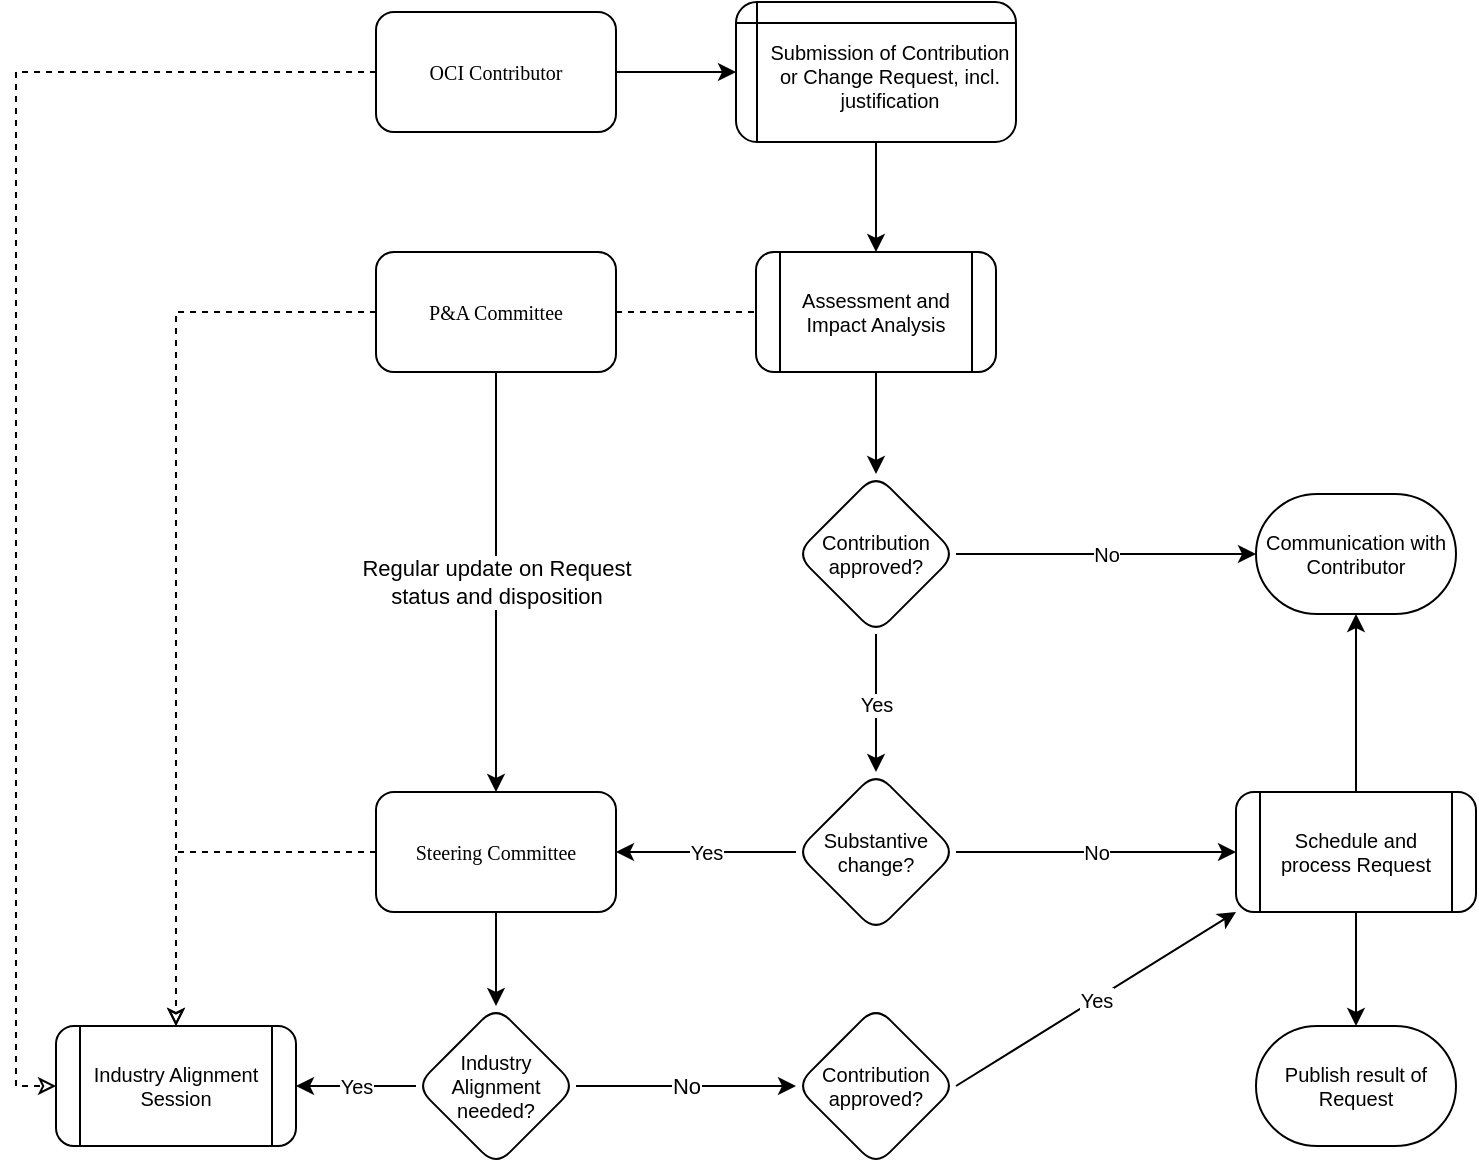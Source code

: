 <mxfile version="20.2.7" type="github">
  <diagram id="WndIDnTmB3kT6Qjz0C7Q" name="Page-1">
    <mxGraphModel dx="811" dy="517" grid="1" gridSize="10" guides="1" tooltips="1" connect="1" arrows="1" fold="1" page="1" pageScale="1" pageWidth="2336" pageHeight="1654" math="0" shadow="0">
      <root>
        <mxCell id="0" />
        <mxCell id="1" parent="0" />
        <mxCell id="oxC0AMpD19ijb4CHMhyV-31" style="edgeStyle=orthogonalEdgeStyle;rounded=0;orthogonalLoop=1;jettySize=auto;html=1;exitX=1;exitY=0.5;exitDx=0;exitDy=0;entryX=0;entryY=0.5;entryDx=0;entryDy=0;" parent="1" source="oxC0AMpD19ijb4CHMhyV-3" target="oxC0AMpD19ijb4CHMhyV-7" edge="1">
          <mxGeometry relative="1" as="geometry" />
        </mxCell>
        <mxCell id="oxC0AMpD19ijb4CHMhyV-50" style="edgeStyle=orthogonalEdgeStyle;rounded=0;orthogonalLoop=1;jettySize=auto;html=1;exitX=0;exitY=0.5;exitDx=0;exitDy=0;entryX=0;entryY=0.5;entryDx=0;entryDy=0;dashed=1;endArrow=classic;endFill=0;" parent="1" source="oxC0AMpD19ijb4CHMhyV-3" target="oxC0AMpD19ijb4CHMhyV-38" edge="1">
          <mxGeometry relative="1" as="geometry" />
        </mxCell>
        <mxCell id="oxC0AMpD19ijb4CHMhyV-3" value="&lt;font style=&quot;font-size: 10px&quot;&gt;OCI Contributor&lt;/font&gt;" style="rounded=1;whiteSpace=wrap;html=1;shadow=0;labelBackgroundColor=none;strokeWidth=1;fontFamily=Verdana;fontSize=8;align=center;" parent="1" vertex="1">
          <mxGeometry x="210" y="123" width="120" height="60" as="geometry" />
        </mxCell>
        <mxCell id="oxC0AMpD19ijb4CHMhyV-7" value="Submission of Contribution or Change Request, incl. justification" style="shape=internalStorage;whiteSpace=wrap;html=1;backgroundOutline=1;rounded=1;shadow=0;fontSize=10;spacingLeft=14;spacingTop=4;dx=10;dy=10;" parent="1" vertex="1">
          <mxGeometry x="390" y="118" width="140" height="70" as="geometry" />
        </mxCell>
        <mxCell id="oxC0AMpD19ijb4CHMhyV-8" value="Assessment and Impact Analysis" style="shape=process;whiteSpace=wrap;html=1;backgroundOutline=1;rounded=1;shadow=0;fontSize=10;" parent="1" vertex="1">
          <mxGeometry x="400" y="243" width="120" height="60" as="geometry" />
        </mxCell>
        <mxCell id="oxC0AMpD19ijb4CHMhyV-41" style="edgeStyle=orthogonalEdgeStyle;rounded=0;orthogonalLoop=1;jettySize=auto;html=1;exitX=0;exitY=0.5;exitDx=0;exitDy=0;entryX=0.5;entryY=0;entryDx=0;entryDy=0;dashed=1;endArrow=classic;endFill=0;" parent="1" source="oxC0AMpD19ijb4CHMhyV-9" target="oxC0AMpD19ijb4CHMhyV-38" edge="1">
          <mxGeometry relative="1" as="geometry" />
        </mxCell>
        <mxCell id="oxC0AMpD19ijb4CHMhyV-9" value="&lt;font style=&quot;font-size: 10px&quot;&gt;P&amp;amp;A Committee&lt;/font&gt;" style="rounded=1;whiteSpace=wrap;html=1;shadow=0;labelBackgroundColor=none;strokeWidth=1;fontFamily=Verdana;fontSize=8;align=center;" parent="1" vertex="1">
          <mxGeometry x="210" y="243" width="120" height="60" as="geometry" />
        </mxCell>
        <mxCell id="oxC0AMpD19ijb4CHMhyV-10" value="" style="endArrow=classic;html=1;rounded=0;fontSize=10;exitX=0.5;exitY=1;exitDx=0;exitDy=0;entryX=0.5;entryY=0;entryDx=0;entryDy=0;" parent="1" source="oxC0AMpD19ijb4CHMhyV-7" target="oxC0AMpD19ijb4CHMhyV-8" edge="1">
          <mxGeometry width="50" height="50" relative="1" as="geometry">
            <mxPoint x="560" y="373" as="sourcePoint" />
            <mxPoint x="610" y="323" as="targetPoint" />
          </mxGeometry>
        </mxCell>
        <mxCell id="oxC0AMpD19ijb4CHMhyV-11" value="" style="endArrow=none;html=1;rounded=0;fontSize=10;exitX=1;exitY=0.5;exitDx=0;exitDy=0;entryX=0;entryY=0.5;entryDx=0;entryDy=0;endFill=0;dashed=1;" parent="1" source="oxC0AMpD19ijb4CHMhyV-9" target="oxC0AMpD19ijb4CHMhyV-8" edge="1">
          <mxGeometry width="50" height="50" relative="1" as="geometry">
            <mxPoint x="560" y="324" as="sourcePoint" />
            <mxPoint x="610" y="274" as="targetPoint" />
          </mxGeometry>
        </mxCell>
        <mxCell id="oxC0AMpD19ijb4CHMhyV-12" value="Contribution approved?" style="rhombus;whiteSpace=wrap;html=1;rounded=1;shadow=0;fontSize=10;" parent="1" vertex="1">
          <mxGeometry x="420" y="354" width="80" height="80" as="geometry" />
        </mxCell>
        <mxCell id="oxC0AMpD19ijb4CHMhyV-13" value="" style="endArrow=classic;html=1;rounded=0;fontSize=10;exitX=0.5;exitY=1;exitDx=0;exitDy=0;entryX=0.5;entryY=0;entryDx=0;entryDy=0;" parent="1" source="oxC0AMpD19ijb4CHMhyV-8" target="oxC0AMpD19ijb4CHMhyV-12" edge="1">
          <mxGeometry width="50" height="50" relative="1" as="geometry">
            <mxPoint x="440" y="454" as="sourcePoint" />
            <mxPoint x="490" y="404" as="targetPoint" />
          </mxGeometry>
        </mxCell>
        <mxCell id="oxC0AMpD19ijb4CHMhyV-37" style="edgeStyle=orthogonalEdgeStyle;rounded=0;orthogonalLoop=1;jettySize=auto;html=1;exitX=0.5;exitY=0;exitDx=0;exitDy=0;entryX=0.5;entryY=1;entryDx=0;entryDy=0;entryPerimeter=0;" parent="1" source="oxC0AMpD19ijb4CHMhyV-15" target="oxC0AMpD19ijb4CHMhyV-18" edge="1">
          <mxGeometry relative="1" as="geometry" />
        </mxCell>
        <mxCell id="oxC0AMpD19ijb4CHMhyV-15" value="Schedule and process Request" style="shape=process;whiteSpace=wrap;html=1;backgroundOutline=1;rounded=1;shadow=0;fontSize=10;" parent="1" vertex="1">
          <mxGeometry x="640" y="513" width="120" height="60" as="geometry" />
        </mxCell>
        <mxCell id="oxC0AMpD19ijb4CHMhyV-16" value="" style="endArrow=classic;html=1;rounded=0;fontSize=10;exitX=1;exitY=0.5;exitDx=0;exitDy=0;entryX=0;entryY=0.5;entryDx=0;entryDy=0;entryPerimeter=0;" parent="1" source="oxC0AMpD19ijb4CHMhyV-12" target="oxC0AMpD19ijb4CHMhyV-18" edge="1">
          <mxGeometry relative="1" as="geometry">
            <mxPoint x="520" y="464" as="sourcePoint" />
            <mxPoint x="611" y="393" as="targetPoint" />
          </mxGeometry>
        </mxCell>
        <mxCell id="oxC0AMpD19ijb4CHMhyV-17" value="No" style="edgeLabel;resizable=0;html=1;align=center;verticalAlign=middle;rounded=1;shadow=0;fontSize=10;" parent="oxC0AMpD19ijb4CHMhyV-16" connectable="0" vertex="1">
          <mxGeometry relative="1" as="geometry" />
        </mxCell>
        <mxCell id="oxC0AMpD19ijb4CHMhyV-18" value="Communication with Contributor" style="strokeWidth=1;html=1;shape=mxgraph.flowchart.terminator;whiteSpace=wrap;rounded=1;shadow=0;fontSize=10;" parent="1" vertex="1">
          <mxGeometry x="650" y="364" width="100" height="60" as="geometry" />
        </mxCell>
        <mxCell id="oxC0AMpD19ijb4CHMhyV-19" value="" style="endArrow=classic;html=1;rounded=0;fontSize=10;exitX=0.5;exitY=1;exitDx=0;exitDy=0;entryX=0.5;entryY=0;entryDx=0;entryDy=0;entryPerimeter=0;" parent="1" source="oxC0AMpD19ijb4CHMhyV-15" target="oxC0AMpD19ijb4CHMhyV-36" edge="1">
          <mxGeometry width="50" height="50" relative="1" as="geometry">
            <mxPoint x="711" y="464" as="sourcePoint" />
            <mxPoint x="700" y="463" as="targetPoint" />
          </mxGeometry>
        </mxCell>
        <mxCell id="oxC0AMpD19ijb4CHMhyV-20" value="Yes" style="endArrow=classic;html=1;rounded=0;fontSize=10;exitX=0.5;exitY=1;exitDx=0;exitDy=0;entryX=0.5;entryY=0;entryDx=0;entryDy=0;" parent="1" source="oxC0AMpD19ijb4CHMhyV-12" target="oxC0AMpD19ijb4CHMhyV-33" edge="1">
          <mxGeometry relative="1" as="geometry">
            <mxPoint x="460" y="524" as="sourcePoint" />
            <mxPoint x="460" y="544" as="targetPoint" />
          </mxGeometry>
        </mxCell>
        <mxCell id="oxC0AMpD19ijb4CHMhyV-21" value="Yes" style="edgeLabel;resizable=0;html=1;align=center;verticalAlign=middle;rounded=1;shadow=0;fontSize=10;strokeWidth=1;" parent="oxC0AMpD19ijb4CHMhyV-20" connectable="0" vertex="1">
          <mxGeometry relative="1" as="geometry" />
        </mxCell>
        <mxCell id="oxC0AMpD19ijb4CHMhyV-43" style="edgeStyle=orthogonalEdgeStyle;rounded=0;orthogonalLoop=1;jettySize=auto;html=1;exitX=0.5;exitY=1;exitDx=0;exitDy=0;entryX=0.5;entryY=0;entryDx=0;entryDy=0;" parent="1" source="oxC0AMpD19ijb4CHMhyV-23" target="oxC0AMpD19ijb4CHMhyV-42" edge="1">
          <mxGeometry relative="1" as="geometry" />
        </mxCell>
        <mxCell id="oxC0AMpD19ijb4CHMhyV-49" style="edgeStyle=orthogonalEdgeStyle;rounded=0;orthogonalLoop=1;jettySize=auto;html=1;exitX=0;exitY=0.5;exitDx=0;exitDy=0;entryX=0.5;entryY=0;entryDx=0;entryDy=0;dashed=1;endArrow=classic;endFill=0;" parent="1" source="oxC0AMpD19ijb4CHMhyV-23" target="oxC0AMpD19ijb4CHMhyV-38" edge="1">
          <mxGeometry relative="1" as="geometry" />
        </mxCell>
        <mxCell id="oxC0AMpD19ijb4CHMhyV-23" value="&lt;font style=&quot;font-size: 10px&quot;&gt;Steering Committee&lt;/font&gt;" style="rounded=1;whiteSpace=wrap;html=1;shadow=0;labelBackgroundColor=none;strokeWidth=1;fontFamily=Verdana;fontSize=8;align=center;" parent="1" vertex="1">
          <mxGeometry x="210" y="513" width="120" height="60" as="geometry" />
        </mxCell>
        <mxCell id="oxC0AMpD19ijb4CHMhyV-33" value="Substantive change?" style="rhombus;whiteSpace=wrap;html=1;rounded=1;shadow=0;fontSize=10;" parent="1" vertex="1">
          <mxGeometry x="420" y="503" width="80" height="80" as="geometry" />
        </mxCell>
        <mxCell id="oxC0AMpD19ijb4CHMhyV-34" value="" style="endArrow=classic;html=1;rounded=0;fontSize=10;exitX=1;exitY=0.5;exitDx=0;exitDy=0;entryX=0;entryY=0.5;entryDx=0;entryDy=0;" parent="1" source="oxC0AMpD19ijb4CHMhyV-33" target="oxC0AMpD19ijb4CHMhyV-15" edge="1">
          <mxGeometry relative="1" as="geometry">
            <mxPoint x="510" y="404" as="sourcePoint" />
            <mxPoint x="480" y="623" as="targetPoint" />
          </mxGeometry>
        </mxCell>
        <mxCell id="oxC0AMpD19ijb4CHMhyV-35" value="No" style="edgeLabel;resizable=0;html=1;align=center;verticalAlign=middle;rounded=1;shadow=0;fontSize=10;" parent="oxC0AMpD19ijb4CHMhyV-34" connectable="0" vertex="1">
          <mxGeometry relative="1" as="geometry" />
        </mxCell>
        <mxCell id="oxC0AMpD19ijb4CHMhyV-36" value="Publish result of Request" style="strokeWidth=1;html=1;shape=mxgraph.flowchart.terminator;whiteSpace=wrap;rounded=1;shadow=0;fontSize=10;" parent="1" vertex="1">
          <mxGeometry x="650" y="630" width="100" height="60" as="geometry" />
        </mxCell>
        <mxCell id="oxC0AMpD19ijb4CHMhyV-38" value="Industry Alignment Session" style="shape=process;whiteSpace=wrap;html=1;backgroundOutline=1;rounded=1;shadow=0;fontSize=10;" parent="1" vertex="1">
          <mxGeometry x="50" y="630" width="120" height="60" as="geometry" />
        </mxCell>
        <mxCell id="oxC0AMpD19ijb4CHMhyV-39" value="Yes" style="endArrow=classic;html=1;rounded=0;fontSize=10;exitX=0;exitY=0.5;exitDx=0;exitDy=0;entryX=1;entryY=0.5;entryDx=0;entryDy=0;" parent="1" source="oxC0AMpD19ijb4CHMhyV-33" target="oxC0AMpD19ijb4CHMhyV-23" edge="1">
          <mxGeometry relative="1" as="geometry">
            <mxPoint x="470" y="444" as="sourcePoint" />
            <mxPoint x="470" y="513" as="targetPoint" />
          </mxGeometry>
        </mxCell>
        <mxCell id="oxC0AMpD19ijb4CHMhyV-40" value="Yes" style="edgeLabel;resizable=0;html=1;align=center;verticalAlign=middle;rounded=1;shadow=0;fontSize=10;strokeWidth=1;" parent="oxC0AMpD19ijb4CHMhyV-39" connectable="0" vertex="1">
          <mxGeometry relative="1" as="geometry" />
        </mxCell>
        <mxCell id="oxC0AMpD19ijb4CHMhyV-42" value="Industry Alignment needed?" style="rhombus;whiteSpace=wrap;html=1;rounded=1;shadow=0;fontSize=10;" parent="1" vertex="1">
          <mxGeometry x="230" y="620" width="80" height="80" as="geometry" />
        </mxCell>
        <mxCell id="oxC0AMpD19ijb4CHMhyV-44" value="Contribution approved?" style="rhombus;whiteSpace=wrap;html=1;rounded=1;shadow=0;fontSize=10;" parent="1" vertex="1">
          <mxGeometry x="420" y="620" width="80" height="80" as="geometry" />
        </mxCell>
        <mxCell id="oxC0AMpD19ijb4CHMhyV-47" value="N" style="endArrow=classic;html=1;rounded=0;exitX=1;exitY=0.5;exitDx=0;exitDy=0;entryX=0;entryY=0.5;entryDx=0;entryDy=0;" parent="1" source="oxC0AMpD19ijb4CHMhyV-42" target="oxC0AMpD19ijb4CHMhyV-44" edge="1">
          <mxGeometry relative="1" as="geometry">
            <mxPoint x="330" y="480" as="sourcePoint" />
            <mxPoint x="430" y="480" as="targetPoint" />
          </mxGeometry>
        </mxCell>
        <mxCell id="oxC0AMpD19ijb4CHMhyV-48" value="No" style="edgeLabel;resizable=0;html=1;align=center;verticalAlign=middle;" parent="oxC0AMpD19ijb4CHMhyV-47" connectable="0" vertex="1">
          <mxGeometry relative="1" as="geometry" />
        </mxCell>
        <mxCell id="oxC0AMpD19ijb4CHMhyV-51" value="Yes" style="endArrow=classic;html=1;rounded=0;fontSize=10;exitX=0;exitY=0.5;exitDx=0;exitDy=0;entryX=1;entryY=0.5;entryDx=0;entryDy=0;" parent="1" source="oxC0AMpD19ijb4CHMhyV-42" target="oxC0AMpD19ijb4CHMhyV-38" edge="1">
          <mxGeometry relative="1" as="geometry">
            <mxPoint x="430" y="553" as="sourcePoint" />
            <mxPoint x="370" y="553" as="targetPoint" />
          </mxGeometry>
        </mxCell>
        <mxCell id="oxC0AMpD19ijb4CHMhyV-52" value="Yes" style="edgeLabel;resizable=0;html=1;align=center;verticalAlign=middle;rounded=1;shadow=0;fontSize=10;strokeWidth=1;" parent="oxC0AMpD19ijb4CHMhyV-51" connectable="0" vertex="1">
          <mxGeometry relative="1" as="geometry" />
        </mxCell>
        <mxCell id="oxC0AMpD19ijb4CHMhyV-53" value="" style="endArrow=classic;html=1;rounded=0;exitX=0.5;exitY=1;exitDx=0;exitDy=0;entryX=0.5;entryY=0;entryDx=0;entryDy=0;" parent="1" source="oxC0AMpD19ijb4CHMhyV-9" target="oxC0AMpD19ijb4CHMhyV-23" edge="1">
          <mxGeometry relative="1" as="geometry">
            <mxPoint x="360" y="560" as="sourcePoint" />
            <mxPoint x="460" y="560" as="targetPoint" />
          </mxGeometry>
        </mxCell>
        <mxCell id="oxC0AMpD19ijb4CHMhyV-54" value="Regular update on Request&lt;br&gt;status and disposition" style="edgeLabel;resizable=0;html=1;align=center;verticalAlign=middle;" parent="oxC0AMpD19ijb4CHMhyV-53" connectable="0" vertex="1">
          <mxGeometry relative="1" as="geometry" />
        </mxCell>
        <mxCell id="oxC0AMpD19ijb4CHMhyV-56" value="Yes" style="endArrow=classic;html=1;rounded=0;fontSize=10;exitX=1;exitY=0.5;exitDx=0;exitDy=0;entryX=0;entryY=1;entryDx=0;entryDy=0;" parent="1" source="oxC0AMpD19ijb4CHMhyV-44" target="oxC0AMpD19ijb4CHMhyV-15" edge="1">
          <mxGeometry relative="1" as="geometry">
            <mxPoint x="430" y="553" as="sourcePoint" />
            <mxPoint x="340" y="553" as="targetPoint" />
          </mxGeometry>
        </mxCell>
        <mxCell id="oxC0AMpD19ijb4CHMhyV-57" value="Yes" style="edgeLabel;resizable=0;html=1;align=center;verticalAlign=middle;rounded=1;shadow=0;fontSize=10;strokeWidth=1;" parent="oxC0AMpD19ijb4CHMhyV-56" connectable="0" vertex="1">
          <mxGeometry relative="1" as="geometry" />
        </mxCell>
      </root>
    </mxGraphModel>
  </diagram>
</mxfile>
